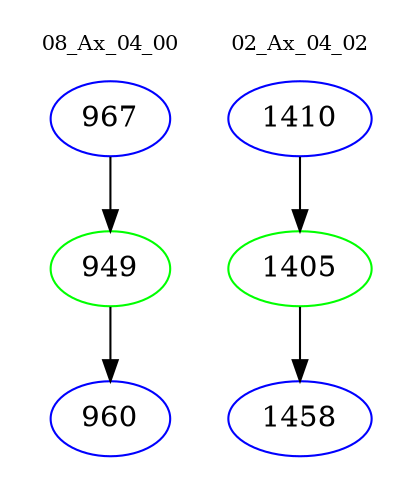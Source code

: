 digraph{
subgraph cluster_0 {
color = white
label = "08_Ax_04_00";
fontsize=10;
T0_967 [label="967", color="blue"]
T0_967 -> T0_949 [color="black"]
T0_949 [label="949", color="green"]
T0_949 -> T0_960 [color="black"]
T0_960 [label="960", color="blue"]
}
subgraph cluster_1 {
color = white
label = "02_Ax_04_02";
fontsize=10;
T1_1410 [label="1410", color="blue"]
T1_1410 -> T1_1405 [color="black"]
T1_1405 [label="1405", color="green"]
T1_1405 -> T1_1458 [color="black"]
T1_1458 [label="1458", color="blue"]
}
}
